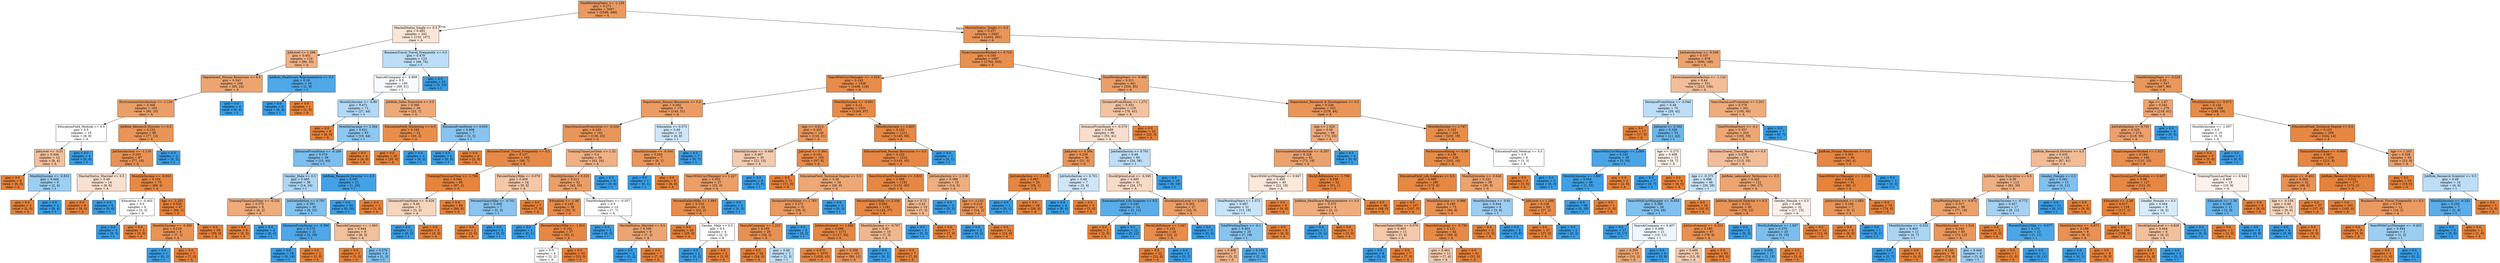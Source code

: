 digraph Tree {
node [shape=box, style="filled", color="black"] ;
0 [label="TotalWorkingYears <= -1.129\ngini = 0.271\nsamples = 3087\nvalue = [2589, 498]\nclass = A", fillcolor="#ea995f"] ;
1 [label="MaritalStatus_Single <= 0.5\ngini = 0.493\nsamples = 242\nvalue = [135, 107]\nclass = A", fillcolor="#fae5d6"] ;
0 -> 1 [labeldistance=2.5, labelangle=45, headlabel="True"] ;
2 [label="JobLevel <= 1.298\ngini = 0.401\nsamples = 119\nvalue = [86, 33]\nclass = A", fillcolor="#efb185"] ;
1 -> 2 ;
3 [label="Department_Human Resources <= 0.5\ngini = 0.343\nsamples = 109\nvalue = [85, 24]\nclass = A", fillcolor="#eca571"] ;
2 -> 3 ;
4 [label="EnvironmentSatisfaction <= -1.124\ngini = 0.308\nsamples = 105\nvalue = [85, 20]\nclass = A", fillcolor="#eb9f68"] ;
3 -> 4 ;
5 [label="EducationField_Medical <= 0.5\ngini = 0.5\nsamples = 16\nvalue = [8, 8]\nclass = A", fillcolor="#ffffff"] ;
4 -> 5 ;
6 [label="JobLevel <= -0.51\ngini = 0.444\nsamples = 12\nvalue = [8, 4]\nclass = A", fillcolor="#f2c09c"] ;
5 -> 6 ;
7 [label="gini = 0.0\nsamples = 6\nvalue = [6, 0]\nclass = A", fillcolor="#e58139"] ;
6 -> 7 ;
8 [label="MonthlyIncome <= -0.833\ngini = 0.444\nsamples = 6\nvalue = [2, 4]\nclass = t", fillcolor="#9ccef2"] ;
6 -> 8 ;
9 [label="gini = 0.0\nsamples = 2\nvalue = [2, 0]\nclass = A", fillcolor="#e58139"] ;
8 -> 9 ;
10 [label="gini = 0.0\nsamples = 4\nvalue = [0, 4]\nclass = t", fillcolor="#399de5"] ;
8 -> 10 ;
11 [label="gini = 0.0\nsamples = 4\nvalue = [0, 4]\nclass = t", fillcolor="#399de5"] ;
5 -> 11 ;
12 [label="JobRole_Research Director <= 0.5\ngini = 0.233\nsamples = 89\nvalue = [77, 12]\nclass = A", fillcolor="#e99558"] ;
4 -> 12 ;
13 [label="JobSatisfaction <= -1.119\ngini = 0.203\nsamples = 87\nvalue = [77, 10]\nclass = A", fillcolor="#e89153"] ;
12 -> 13 ;
14 [label="MaritalStatus_Married <= 0.5\ngini = 0.49\nsamples = 14\nvalue = [8, 6]\nclass = A", fillcolor="#f8e0ce"] ;
13 -> 14 ;
15 [label="gini = 0.0\nsamples = 8\nvalue = [8, 0]\nclass = A", fillcolor="#e58139"] ;
14 -> 15 ;
16 [label="gini = 0.0\nsamples = 6\nvalue = [0, 6]\nclass = t", fillcolor="#399de5"] ;
14 -> 16 ;
17 [label="MonthlyIncome <= -0.943\ngini = 0.104\nsamples = 73\nvalue = [69, 4]\nclass = A", fillcolor="#e78844"] ;
13 -> 17 ;
18 [label="Education <= -0.403\ngini = 0.5\nsamples = 6\nvalue = [3, 3]\nclass = A", fillcolor="#ffffff"] ;
17 -> 18 ;
19 [label="gini = 0.0\nsamples = 3\nvalue = [0, 3]\nclass = t", fillcolor="#399de5"] ;
18 -> 19 ;
20 [label="gini = 0.0\nsamples = 3\nvalue = [3, 0]\nclass = A", fillcolor="#e58139"] ;
18 -> 20 ;
21 [label="Age <= -1.251\ngini = 0.029\nsamples = 67\nvalue = [66, 1]\nclass = A", fillcolor="#e5833c"] ;
17 -> 21 ;
22 [label="MonthlyIncome <= -0.492\ngini = 0.219\nsamples = 8\nvalue = [7, 1]\nclass = A", fillcolor="#e99355"] ;
21 -> 22 ;
23 [label="gini = 0.0\nsamples = 1\nvalue = [0, 1]\nclass = t", fillcolor="#399de5"] ;
22 -> 23 ;
24 [label="gini = 0.0\nsamples = 7\nvalue = [7, 0]\nclass = A", fillcolor="#e58139"] ;
22 -> 24 ;
25 [label="gini = 0.0\nsamples = 59\nvalue = [59, 0]\nclass = A", fillcolor="#e58139"] ;
21 -> 25 ;
26 [label="gini = 0.0\nsamples = 2\nvalue = [0, 2]\nclass = t", fillcolor="#399de5"] ;
12 -> 26 ;
27 [label="gini = 0.0\nsamples = 4\nvalue = [0, 4]\nclass = t", fillcolor="#399de5"] ;
3 -> 27 ;
28 [label="JobRole_Healthcare Representative <= 0.5\ngini = 0.18\nsamples = 10\nvalue = [1, 9]\nclass = t", fillcolor="#4fa8e8"] ;
2 -> 28 ;
29 [label="gini = 0.0\nsamples = 9\nvalue = [0, 9]\nclass = t", fillcolor="#399de5"] ;
28 -> 29 ;
30 [label="gini = 0.0\nsamples = 1\nvalue = [1, 0]\nclass = A", fillcolor="#e58139"] ;
28 -> 30 ;
31 [label="BusinessTravel_Travel_Frequently <= 0.5\ngini = 0.479\nsamples = 123\nvalue = [49, 74]\nclass = t", fillcolor="#bcdef6"] ;
1 -> 31 ;
32 [label="YearsAtCompany <= -0.899\ngini = 0.5\nsamples = 100\nvalue = [49, 51]\nclass = t", fillcolor="#f7fbfe"] ;
31 -> 32 ;
33 [label="MonthlyIncome <= -0.89\ngini = 0.471\nsamples = 71\nvalue = [27, 44]\nclass = t", fillcolor="#b2d9f5"] ;
32 -> 33 ;
34 [label="gini = 0.0\nsamples = 8\nvalue = [8, 0]\nclass = A", fillcolor="#e58139"] ;
33 -> 34 ;
35 [label="MonthlyIncome <= 2.364\ngini = 0.421\nsamples = 63\nvalue = [19, 44]\nclass = t", fillcolor="#8ec7f0"] ;
33 -> 35 ;
36 [label="DistanceFromHome <= -0.209\ngini = 0.379\nsamples = 59\nvalue = [15, 44]\nclass = t", fillcolor="#7cbeee"] ;
35 -> 36 ;
37 [label="Gender_Male <= 0.5\ngini = 0.465\nsamples = 38\nvalue = [14, 24]\nclass = t", fillcolor="#acd6f4"] ;
36 -> 37 ;
38 [label="TrainingTimesLastYear <= -0.232\ngini = 0.375\nsamples = 8\nvalue = [6, 2]\nclass = A", fillcolor="#eeab7b"] ;
37 -> 38 ;
39 [label="gini = 0.0\nsamples = 6\nvalue = [6, 0]\nclass = A", fillcolor="#e58139"] ;
38 -> 39 ;
40 [label="gini = 0.0\nsamples = 2\nvalue = [0, 2]\nclass = t", fillcolor="#399de5"] ;
38 -> 40 ;
41 [label="JobSatisfaction <= 0.701\ngini = 0.391\nsamples = 30\nvalue = [8, 22]\nclass = t", fillcolor="#81c1ee"] ;
37 -> 41 ;
42 [label="DistanceFromHome <= -0.394\ngini = 0.172\nsamples = 21\nvalue = [2, 19]\nclass = t", fillcolor="#4ea7e8"] ;
41 -> 42 ;
43 [label="gini = 0.0\nsamples = 19\nvalue = [0, 19]\nclass = t", fillcolor="#399de5"] ;
42 -> 43 ;
44 [label="gini = 0.0\nsamples = 2\nvalue = [2, 0]\nclass = A", fillcolor="#e58139"] ;
42 -> 44 ;
45 [label="YearsAtCompany <= -1.063\ngini = 0.444\nsamples = 9\nvalue = [6, 3]\nclass = A", fillcolor="#f2c09c"] ;
41 -> 45 ;
46 [label="gini = 0.0\nsamples = 5\nvalue = [5, 0]\nclass = A", fillcolor="#e58139"] ;
45 -> 46 ;
47 [label="gini = 0.375\nsamples = 4\nvalue = [1, 3]\nclass = t", fillcolor="#7bbeee"] ;
45 -> 47 ;
48 [label="JobRole_Research Director <= 0.5\ngini = 0.091\nsamples = 21\nvalue = [1, 20]\nclass = t", fillcolor="#43a2e6"] ;
36 -> 48 ;
49 [label="gini = 0.0\nsamples = 20\nvalue = [0, 20]\nclass = t", fillcolor="#399de5"] ;
48 -> 49 ;
50 [label="gini = 0.0\nsamples = 1\nvalue = [1, 0]\nclass = A", fillcolor="#e58139"] ;
48 -> 50 ;
51 [label="gini = 0.0\nsamples = 4\nvalue = [4, 0]\nclass = A", fillcolor="#e58139"] ;
35 -> 51 ;
52 [label="JobRole_Sales Executive <= 0.5\ngini = 0.366\nsamples = 29\nvalue = [22, 7]\nclass = A", fillcolor="#eda978"] ;
32 -> 52 ;
53 [label="EducationField_Marketing <= 0.5\ngini = 0.165\nsamples = 22\nvalue = [20, 2]\nclass = A", fillcolor="#e88e4d"] ;
52 -> 53 ;
54 [label="gini = 0.0\nsamples = 20\nvalue = [20, 0]\nclass = A", fillcolor="#e58139"] ;
53 -> 54 ;
55 [label="gini = 0.0\nsamples = 2\nvalue = [0, 2]\nclass = t", fillcolor="#399de5"] ;
53 -> 55 ;
56 [label="DistanceFromHome <= 0.655\ngini = 0.408\nsamples = 7\nvalue = [2, 5]\nclass = t", fillcolor="#88c4ef"] ;
52 -> 56 ;
57 [label="gini = 0.0\nsamples = 5\nvalue = [0, 5]\nclass = t", fillcolor="#399de5"] ;
56 -> 57 ;
58 [label="gini = 0.0\nsamples = 2\nvalue = [2, 0]\nclass = A", fillcolor="#e58139"] ;
56 -> 58 ;
59 [label="gini = 0.0\nsamples = 23\nvalue = [0, 23]\nclass = t", fillcolor="#399de5"] ;
31 -> 59 ;
60 [label="MaritalStatus_Single <= 0.5\ngini = 0.237\nsamples = 2845\nvalue = [2454, 391]\nclass = A", fillcolor="#e99559"] ;
0 -> 60 [labeldistance=2.5, labelangle=-45, headlabel="False"] ;
61 [label="NumCompaniesWorked <= 0.725\ngini = 0.185\nsamples = 1967\nvalue = [1764, 203]\nclass = A", fillcolor="#e89050"] ;
60 -> 61 ;
62 [label="YearsWithCurrManager <= -1.016\ngini = 0.143\nsamples = 1526\nvalue = [1408, 118]\nclass = A", fillcolor="#e78c4a"] ;
61 -> 62 ;
63 [label="Department_Human Resources <= 0.5\ngini = 0.292\nsamples = 175\nvalue = [144, 31]\nclass = A", fillcolor="#eb9c64"] ;
62 -> 63 ;
64 [label="YearsSinceLastPromotion <= -0.524\ngini = 0.245\nsamples = 161\nvalue = [138, 23]\nclass = A", fillcolor="#e9965a"] ;
63 -> 64 ;
65 [label="BusinessTravel_Travel_Frequently <= 0.5\ngini = 0.127\nsamples = 103\nvalue = [96, 7]\nclass = A", fillcolor="#e78a47"] ;
64 -> 65 ;
66 [label="TrainingTimesLastYear <= -1.784\ngini = 0.044\nsamples = 89\nvalue = [87, 2]\nclass = A", fillcolor="#e6843e"] ;
65 -> 66 ;
67 [label="DistanceFromHome <= -0.826\ngini = 0.48\nsamples = 5\nvalue = [3, 2]\nclass = A", fillcolor="#f6d5bd"] ;
66 -> 67 ;
68 [label="gini = 0.0\nsamples = 2\nvalue = [0, 2]\nclass = t", fillcolor="#399de5"] ;
67 -> 68 ;
69 [label="gini = 0.0\nsamples = 3\nvalue = [3, 0]\nclass = A", fillcolor="#e58139"] ;
67 -> 69 ;
70 [label="gini = 0.0\nsamples = 84\nvalue = [84, 0]\nclass = A", fillcolor="#e58139"] ;
66 -> 70 ;
71 [label="PercentSalaryHike <= 0.079\ngini = 0.459\nsamples = 14\nvalue = [9, 5]\nclass = A", fillcolor="#f3c7a7"] ;
65 -> 71 ;
72 [label="PercentSalaryHike <= -0.741\ngini = 0.408\nsamples = 7\nvalue = [2, 5]\nclass = t", fillcolor="#88c4ef"] ;
71 -> 72 ;
73 [label="gini = 0.0\nsamples = 2\nvalue = [2, 0]\nclass = A", fillcolor="#e58139"] ;
72 -> 73 ;
74 [label="gini = 0.0\nsamples = 5\nvalue = [0, 5]\nclass = t", fillcolor="#399de5"] ;
72 -> 74 ;
75 [label="gini = 0.0\nsamples = 7\nvalue = [7, 0]\nclass = A", fillcolor="#e58139"] ;
71 -> 75 ;
76 [label="TrainingTimesLastYear <= 1.32\ngini = 0.4\nsamples = 58\nvalue = [42, 16]\nclass = A", fillcolor="#efb184"] ;
64 -> 76 ;
77 [label="MonthlyIncome <= 0.325\ngini = 0.311\nsamples = 52\nvalue = [42, 10]\nclass = A", fillcolor="#eb9f68"] ;
76 -> 77 ;
78 [label="Education <= -1.38\ngini = 0.145\nsamples = 38\nvalue = [35, 3]\nclass = A", fillcolor="#e78c4a"] ;
77 -> 78 ;
79 [label="gini = 0.0\nsamples = 1\nvalue = [0, 1]\nclass = t", fillcolor="#399de5"] ;
78 -> 79 ;
80 [label="PercentSalaryHike <= -1.014\ngini = 0.102\nsamples = 37\nvalue = [35, 2]\nclass = A", fillcolor="#e68844"] ;
78 -> 80 ;
81 [label="gini = 0.5\nsamples = 4\nvalue = [2, 2]\nclass = A", fillcolor="#ffffff"] ;
80 -> 81 ;
82 [label="gini = 0.0\nsamples = 33\nvalue = [33, 0]\nclass = A", fillcolor="#e58139"] ;
80 -> 82 ;
83 [label="TotalWorkingYears <= -0.357\ngini = 0.5\nsamples = 14\nvalue = [7, 7]\nclass = A", fillcolor="#ffffff"] ;
77 -> 83 ;
84 [label="gini = 0.0\nsamples = 5\nvalue = [0, 5]\nclass = t", fillcolor="#399de5"] ;
83 -> 84 ;
85 [label="MaritalStatus_Married <= 0.5\ngini = 0.346\nsamples = 9\nvalue = [7, 2]\nclass = A", fillcolor="#eca572"] ;
83 -> 85 ;
86 [label="gini = 0.0\nsamples = 2\nvalue = [0, 2]\nclass = t", fillcolor="#399de5"] ;
85 -> 86 ;
87 [label="gini = 0.0\nsamples = 7\nvalue = [7, 0]\nclass = A", fillcolor="#e58139"] ;
85 -> 87 ;
88 [label="gini = 0.0\nsamples = 6\nvalue = [0, 6]\nclass = t", fillcolor="#399de5"] ;
76 -> 88 ;
89 [label="Education <= 0.573\ngini = 0.49\nsamples = 14\nvalue = [6, 8]\nclass = t", fillcolor="#cee6f8"] ;
63 -> 89 ;
90 [label="MonthlyIncome <= -0.544\ngini = 0.245\nsamples = 7\nvalue = [6, 1]\nclass = A", fillcolor="#e9965a"] ;
89 -> 90 ;
91 [label="gini = 0.0\nsamples = 1\nvalue = [0, 1]\nclass = t", fillcolor="#399de5"] ;
90 -> 91 ;
92 [label="gini = 0.0\nsamples = 6\nvalue = [6, 0]\nclass = A", fillcolor="#e58139"] ;
90 -> 92 ;
93 [label="gini = 0.0\nsamples = 7\nvalue = [0, 7]\nclass = t", fillcolor="#399de5"] ;
89 -> 93 ;
94 [label="MonthlyIncome <= -0.891\ngini = 0.12\nsamples = 1351\nvalue = [1264, 87]\nclass = A", fillcolor="#e78a47"] ;
62 -> 94 ;
95 [label="Age <= -0.813\ngini = 0.255\nsamples = 140\nvalue = [119, 21]\nclass = A", fillcolor="#ea975c"] ;
94 -> 95 ;
96 [label="MonthlyIncome <= -0.906\ngini = 0.467\nsamples = 35\nvalue = [22, 13]\nclass = A", fillcolor="#f4cbae"] ;
95 -> 96 ;
97 [label="YearsWithCurrManager <= 1.227\ngini = 0.302\nsamples = 27\nvalue = [22, 5]\nclass = A", fillcolor="#eb9e66"] ;
96 -> 97 ;
98 [label="PercentSalaryHike <= 1.993\ngini = 0.153\nsamples = 24\nvalue = [22, 2]\nclass = A", fillcolor="#e78c4b"] ;
97 -> 98 ;
99 [label="gini = 0.0\nsamples = 20\nvalue = [20, 0]\nclass = A", fillcolor="#e58139"] ;
98 -> 99 ;
100 [label="Gender_Male <= 0.5\ngini = 0.5\nsamples = 4\nvalue = [2, 2]\nclass = A", fillcolor="#ffffff"] ;
98 -> 100 ;
101 [label="gini = 0.0\nsamples = 2\nvalue = [0, 2]\nclass = t", fillcolor="#399de5"] ;
100 -> 101 ;
102 [label="gini = 0.0\nsamples = 2\nvalue = [2, 0]\nclass = A", fillcolor="#e58139"] ;
100 -> 102 ;
103 [label="gini = 0.0\nsamples = 3\nvalue = [0, 3]\nclass = t", fillcolor="#399de5"] ;
97 -> 103 ;
104 [label="gini = 0.0\nsamples = 8\nvalue = [0, 8]\nclass = t", fillcolor="#399de5"] ;
96 -> 104 ;
105 [label="JobLevel <= 0.394\ngini = 0.141\nsamples = 105\nvalue = [97, 8]\nclass = A", fillcolor="#e78b49"] ;
95 -> 105 ;
106 [label="gini = 0.0\nsamples = 71\nvalue = [71, 0]\nclass = A", fillcolor="#e58139"] ;
105 -> 106 ;
107 [label="EducationField_Technical Degree <= 0.5\ngini = 0.36\nsamples = 34\nvalue = [26, 8]\nclass = A", fillcolor="#eda876"] ;
105 -> 107 ;
108 [label="DistanceFromHome <= 1.765\ngini = 0.271\nsamples = 31\nvalue = [26, 5]\nclass = A", fillcolor="#ea995f"] ;
107 -> 108 ;
109 [label="YearsAtCompany <= 1.223\ngini = 0.185\nsamples = 29\nvalue = [26, 3]\nclass = A", fillcolor="#e89050"] ;
108 -> 109 ;
110 [label="gini = 0.0\nsamples = 24\nvalue = [24, 0]\nclass = A", fillcolor="#e58139"] ;
109 -> 110 ;
111 [label="gini = 0.48\nsamples = 5\nvalue = [2, 3]\nclass = t", fillcolor="#bddef6"] ;
109 -> 111 ;
112 [label="gini = 0.0\nsamples = 2\nvalue = [0, 2]\nclass = t", fillcolor="#399de5"] ;
108 -> 112 ;
113 [label="gini = 0.0\nsamples = 3\nvalue = [0, 3]\nclass = t", fillcolor="#399de5"] ;
107 -> 113 ;
114 [label="MonthlyIncome <= 2.825\ngini = 0.103\nsamples = 1211\nvalue = [1145, 66]\nclass = A", fillcolor="#e68844"] ;
94 -> 114 ;
115 [label="EducationField_Human Resources <= 0.5\ngini = 0.102\nsamples = 1210\nvalue = [1145, 65]\nclass = A", fillcolor="#e68844"] ;
114 -> 115 ;
116 [label="YearsSinceLastPromotion <= 3.822\ngini = 0.096\nsamples = 1191\nvalue = [1131, 60]\nclass = A", fillcolor="#e68844"] ;
115 -> 116 ;
117 [label="PercentSalaryHike <= 2.539\ngini = 0.092\nsamples = 1181\nvalue = [1124, 57]\nclass = A", fillcolor="#e68743"] ;
116 -> 117 ;
118 [label="JobInvolvement <= 1.083\ngini = 0.088\nsamples = 1171\nvalue = [1117, 54]\nclass = A", fillcolor="#e68743"] ;
117 -> 118 ;
119 [label="gini = 0.075\nsamples = 1070\nvalue = [1028, 42]\nclass = A", fillcolor="#e68641"] ;
118 -> 119 ;
120 [label="gini = 0.209\nsamples = 101\nvalue = [89, 12]\nclass = A", fillcolor="#e99254"] ;
118 -> 120 ;
121 [label="MonthlyIncome <= -0.767\ngini = 0.42\nsamples = 10\nvalue = [7, 3]\nclass = A", fillcolor="#f0b78e"] ;
117 -> 121 ;
122 [label="gini = 0.0\nsamples = 3\nvalue = [0, 3]\nclass = t", fillcolor="#399de5"] ;
121 -> 122 ;
123 [label="gini = 0.0\nsamples = 7\nvalue = [7, 0]\nclass = A", fillcolor="#e58139"] ;
121 -> 123 ;
124 [label="Age <= 0.72\ngini = 0.42\nsamples = 10\nvalue = [7, 3]\nclass = A", fillcolor="#f0b78e"] ;
116 -> 124 ;
125 [label="gini = 0.0\nsamples = 3\nvalue = [0, 3]\nclass = t", fillcolor="#399de5"] ;
124 -> 125 ;
126 [label="gini = 0.0\nsamples = 7\nvalue = [7, 0]\nclass = A", fillcolor="#e58139"] ;
124 -> 126 ;
127 [label="JobSatisfaction <= -1.119\ngini = 0.388\nsamples = 19\nvalue = [14, 5]\nclass = A", fillcolor="#eeae80"] ;
115 -> 127 ;
128 [label="gini = 0.0\nsamples = 3\nvalue = [0, 3]\nclass = t", fillcolor="#399de5"] ;
127 -> 128 ;
129 [label="Age <= -1.141\ngini = 0.219\nsamples = 16\nvalue = [14, 2]\nclass = A", fillcolor="#e99355"] ;
127 -> 129 ;
130 [label="gini = 0.0\nsamples = 2\nvalue = [0, 2]\nclass = t", fillcolor="#399de5"] ;
129 -> 130 ;
131 [label="gini = 0.0\nsamples = 14\nvalue = [14, 0]\nclass = A", fillcolor="#e58139"] ;
129 -> 131 ;
132 [label="gini = 0.0\nsamples = 1\nvalue = [0, 1]\nclass = t", fillcolor="#399de5"] ;
114 -> 132 ;
133 [label="TotalWorkingYears <= -0.486\ngini = 0.311\nsamples = 441\nvalue = [356, 85]\nclass = A", fillcolor="#eb9f68"] ;
61 -> 133 ;
134 [label="DistanceFromHome <= 1.272\ngini = 0.452\nsamples = 119\nvalue = [78, 41]\nclass = A", fillcolor="#f3c3a1"] ;
133 -> 134 ;
135 [label="DistanceFromHome <= -0.579\ngini = 0.489\nsamples = 96\nvalue = [55, 41]\nclass = A", fillcolor="#f8dfcd"] ;
134 -> 135 ;
136 [label="JobLevel <= 0.394\ngini = 0.239\nsamples = 36\nvalue = [31, 5]\nclass = A", fillcolor="#e99559"] ;
135 -> 136 ;
137 [label="JobSatisfaction <= -1.119\ngini = 0.067\nsamples = 29\nvalue = [28, 1]\nclass = A", fillcolor="#e68640"] ;
136 -> 137 ;
138 [label="gini = 0.0\nsamples = 1\nvalue = [0, 1]\nclass = t", fillcolor="#399de5"] ;
137 -> 138 ;
139 [label="gini = 0.0\nsamples = 28\nvalue = [28, 0]\nclass = A", fillcolor="#e58139"] ;
137 -> 139 ;
140 [label="JobSatisfaction <= 0.701\ngini = 0.49\nsamples = 7\nvalue = [3, 4]\nclass = t", fillcolor="#cee6f8"] ;
136 -> 140 ;
141 [label="gini = 0.0\nsamples = 4\nvalue = [0, 4]\nclass = t", fillcolor="#399de5"] ;
140 -> 141 ;
142 [label="gini = 0.0\nsamples = 3\nvalue = [3, 0]\nclass = A", fillcolor="#e58139"] ;
140 -> 142 ;
143 [label="JobSatisfaction <= 0.701\ngini = 0.48\nsamples = 60\nvalue = [24, 36]\nclass = t", fillcolor="#bddef6"] ;
135 -> 143 ;
144 [label="StockOptionLevel <= -0.345\ngini = 0.485\nsamples = 41\nvalue = [24, 17]\nclass = A", fillcolor="#f7dac5"] ;
143 -> 144 ;
145 [label="EducationField_Life Sciences <= 0.5\ngini = 0.245\nsamples = 14\nvalue = [2, 12]\nclass = t", fillcolor="#5aade9"] ;
144 -> 145 ;
146 [label="gini = 0.0\nsamples = 2\nvalue = [2, 0]\nclass = A", fillcolor="#e58139"] ;
145 -> 146 ;
147 [label="gini = 0.0\nsamples = 12\nvalue = [0, 12]\nclass = t", fillcolor="#399de5"] ;
145 -> 147 ;
148 [label="StockOptionLevel <= 2.003\ngini = 0.302\nsamples = 27\nvalue = [22, 5]\nclass = A", fillcolor="#eb9e66"] ;
144 -> 148 ;
149 [label="WorkLifeBalance <= 1.047\ngini = 0.153\nsamples = 24\nvalue = [22, 2]\nclass = A", fillcolor="#e78c4b"] ;
148 -> 149 ;
150 [label="gini = 0.0\nsamples = 22\nvalue = [22, 0]\nclass = A", fillcolor="#e58139"] ;
149 -> 150 ;
151 [label="gini = 0.0\nsamples = 2\nvalue = [0, 2]\nclass = t", fillcolor="#399de5"] ;
149 -> 151 ;
152 [label="gini = 0.0\nsamples = 3\nvalue = [0, 3]\nclass = t", fillcolor="#399de5"] ;
148 -> 152 ;
153 [label="gini = 0.0\nsamples = 19\nvalue = [0, 19]\nclass = t", fillcolor="#399de5"] ;
143 -> 153 ;
154 [label="gini = 0.0\nsamples = 23\nvalue = [23, 0]\nclass = A", fillcolor="#e58139"] ;
134 -> 154 ;
155 [label="Department_Research & Development <= 0.5\ngini = 0.236\nsamples = 322\nvalue = [278, 44]\nclass = A", fillcolor="#e99558"] ;
133 -> 155 ;
156 [label="Age <= 1.925\ngini = 0.38\nsamples = 98\nvalue = [73, 25]\nclass = A", fillcolor="#eeac7d"] ;
155 -> 156 ;
157 [label="EnvironmentSatisfaction <= -0.207\ngini = 0.328\nsamples = 92\nvalue = [73, 19]\nclass = A", fillcolor="#eca26d"] ;
156 -> 157 ;
158 [label="YearsWithCurrManager <= 0.947\ngini = 0.495\nsamples = 40\nvalue = [22, 18]\nclass = A", fillcolor="#fae8db"] ;
157 -> 158 ;
159 [label="TotalWorkingYears <= 1.572\ngini = 0.487\nsamples = 31\nvalue = [13, 18]\nclass = t", fillcolor="#c8e4f8"] ;
158 -> 159 ;
160 [label="TotalWorkingYears <= -0.1\ngini = 0.403\nsamples = 25\nvalue = [7, 18]\nclass = t", fillcolor="#86c3ef"] ;
159 -> 160 ;
161 [label="gini = 0.408\nsamples = 7\nvalue = [5, 2]\nclass = A", fillcolor="#efb388"] ;
160 -> 161 ;
162 [label="gini = 0.198\nsamples = 18\nvalue = [2, 16]\nclass = t", fillcolor="#52a9e8"] ;
160 -> 162 ;
163 [label="gini = 0.0\nsamples = 6\nvalue = [6, 0]\nclass = A", fillcolor="#e58139"] ;
159 -> 163 ;
164 [label="gini = 0.0\nsamples = 9\nvalue = [9, 0]\nclass = A", fillcolor="#e58139"] ;
158 -> 164 ;
165 [label="WorkLifeBalance <= -1.796\ngini = 0.038\nsamples = 52\nvalue = [51, 1]\nclass = A", fillcolor="#e6833d"] ;
157 -> 165 ;
166 [label="JobRole_Healthcare Representative <= 0.5\ngini = 0.375\nsamples = 4\nvalue = [3, 1]\nclass = A", fillcolor="#eeab7b"] ;
165 -> 166 ;
167 [label="gini = 0.0\nsamples = 1\nvalue = [0, 1]\nclass = t", fillcolor="#399de5"] ;
166 -> 167 ;
168 [label="gini = 0.0\nsamples = 3\nvalue = [3, 0]\nclass = A", fillcolor="#e58139"] ;
166 -> 168 ;
169 [label="gini = 0.0\nsamples = 48\nvalue = [48, 0]\nclass = A", fillcolor="#e58139"] ;
165 -> 169 ;
170 [label="gini = 0.0\nsamples = 6\nvalue = [0, 6]\nclass = t", fillcolor="#399de5"] ;
156 -> 170 ;
171 [label="MonthlyIncome <= 2.747\ngini = 0.155\nsamples = 224\nvalue = [205, 19]\nclass = A", fillcolor="#e78d4b"] ;
155 -> 171 ;
172 [label="PerformanceRating <= 0.96\ngini = 0.136\nsamples = 218\nvalue = [202, 16]\nclass = A", fillcolor="#e78b49"] ;
171 -> 172 ;
173 [label="EducationField_Life Sciences <= 0.5\ngini = 0.085\nsamples = 180\nvalue = [172, 8]\nclass = A", fillcolor="#e68742"] ;
172 -> 173 ;
174 [label="gini = 0.0\nsamples = 107\nvalue = [107, 0]\nclass = A", fillcolor="#e58139"] ;
173 -> 174 ;
175 [label="MonthlyIncome <= -0.886\ngini = 0.195\nsamples = 73\nvalue = [65, 8]\nclass = A", fillcolor="#e89151"] ;
173 -> 175 ;
176 [label="PercentSalaryHike <= 0.079\ngini = 0.463\nsamples = 11\nvalue = [7, 4]\nclass = A", fillcolor="#f4c9aa"] ;
175 -> 176 ;
177 [label="gini = 0.0\nsamples = 4\nvalue = [0, 4]\nclass = t", fillcolor="#399de5"] ;
176 -> 177 ;
178 [label="gini = 0.0\nsamples = 7\nvalue = [7, 0]\nclass = A", fillcolor="#e58139"] ;
176 -> 178 ;
179 [label="YearsAtCompany <= -0.736\ngini = 0.121\nsamples = 62\nvalue = [58, 4]\nclass = A", fillcolor="#e78a47"] ;
175 -> 179 ;
180 [label="gini = 0.463\nsamples = 11\nvalue = [7, 4]\nclass = A", fillcolor="#f4c9aa"] ;
179 -> 180 ;
181 [label="gini = 0.0\nsamples = 51\nvalue = [51, 0]\nclass = A", fillcolor="#e58139"] ;
179 -> 181 ;
182 [label="MonthlyIncome <= -0.626\ngini = 0.332\nsamples = 38\nvalue = [30, 8]\nclass = A", fillcolor="#eca36e"] ;
172 -> 182 ;
183 [label="MonthlyIncome <= -0.91\ngini = 0.444\nsamples = 9\nvalue = [3, 6]\nclass = t", fillcolor="#9ccef2"] ;
182 -> 183 ;
184 [label="gini = 0.0\nsamples = 3\nvalue = [3, 0]\nclass = A", fillcolor="#e58139"] ;
183 -> 184 ;
185 [label="gini = 0.0\nsamples = 6\nvalue = [0, 6]\nclass = t", fillcolor="#399de5"] ;
183 -> 185 ;
186 [label="JobLevel <= 1.298\ngini = 0.128\nsamples = 29\nvalue = [27, 2]\nclass = A", fillcolor="#e78a48"] ;
182 -> 186 ;
187 [label="gini = 0.0\nsamples = 27\nvalue = [27, 0]\nclass = A", fillcolor="#e58139"] ;
186 -> 187 ;
188 [label="gini = 0.0\nsamples = 2\nvalue = [0, 2]\nclass = t", fillcolor="#399de5"] ;
186 -> 188 ;
189 [label="EducationField_Medical <= 0.5\ngini = 0.5\nsamples = 6\nvalue = [3, 3]\nclass = A", fillcolor="#ffffff"] ;
171 -> 189 ;
190 [label="gini = 0.0\nsamples = 3\nvalue = [3, 0]\nclass = A", fillcolor="#e58139"] ;
189 -> 190 ;
191 [label="gini = 0.0\nsamples = 3\nvalue = [0, 3]\nclass = t", fillcolor="#399de5"] ;
189 -> 191 ;
192 [label="JobSatisfaction <= -0.209\ngini = 0.337\nsamples = 878\nvalue = [690, 188]\nclass = A", fillcolor="#eca36f"] ;
60 -> 192 ;
193 [label="EnvironmentSatisfaction <= -1.124\ngini = 0.44\nsamples = 331\nvalue = [223, 108]\nclass = A", fillcolor="#f2be99"] ;
192 -> 193 ;
194 [label="DistanceFromHome <= -0.949\ngini = 0.48\nsamples = 70\nvalue = [28, 42]\nclass = t", fillcolor="#bddef6"] ;
193 -> 194 ;
195 [label="gini = 0.0\nsamples = 17\nvalue = [17, 0]\nclass = A", fillcolor="#e58139"] ;
194 -> 195 ;
196 [label="JobLevel <= 0.394\ngini = 0.329\nsamples = 53\nvalue = [11, 42]\nclass = t", fillcolor="#6db7ec"] ;
194 -> 196 ;
197 [label="YearsWithCurrManager <= 2.068\ngini = 0.145\nsamples = 38\nvalue = [3, 35]\nclass = t", fillcolor="#4aa5e7"] ;
196 -> 197 ;
198 [label="MonthlyIncome <= 1.897\ngini = 0.054\nsamples = 36\nvalue = [1, 35]\nclass = t", fillcolor="#3fa0e6"] ;
197 -> 198 ;
199 [label="gini = 0.0\nsamples = 35\nvalue = [0, 35]\nclass = t", fillcolor="#399de5"] ;
198 -> 199 ;
200 [label="gini = 0.0\nsamples = 1\nvalue = [1, 0]\nclass = A", fillcolor="#e58139"] ;
198 -> 200 ;
201 [label="gini = 0.0\nsamples = 2\nvalue = [2, 0]\nclass = A", fillcolor="#e58139"] ;
197 -> 201 ;
202 [label="Age <= -0.375\ngini = 0.498\nsamples = 15\nvalue = [8, 7]\nclass = A", fillcolor="#fcefe6"] ;
196 -> 202 ;
203 [label="gini = 0.0\nsamples = 7\nvalue = [0, 7]\nclass = t", fillcolor="#399de5"] ;
202 -> 203 ;
204 [label="gini = 0.0\nsamples = 8\nvalue = [8, 0]\nclass = A", fillcolor="#e58139"] ;
202 -> 204 ;
205 [label="YearsSinceLastPromotion <= 3.201\ngini = 0.378\nsamples = 261\nvalue = [195, 66]\nclass = A", fillcolor="#eeac7c"] ;
193 -> 205 ;
206 [label="TotalWorkingYears <= -0.1\ngini = 0.357\nsamples = 254\nvalue = [195, 59]\nclass = A", fillcolor="#eda775"] ;
205 -> 206 ;
207 [label="BusinessTravel_Travel_Rarely <= 0.5\ngini = 0.438\nsamples = 170\nvalue = [115, 55]\nclass = A", fillcolor="#f1bd98"] ;
206 -> 207 ;
208 [label="Age <= -0.375\ngini = 0.486\nsamples = 48\nvalue = [20, 28]\nclass = t", fillcolor="#c6e3f8"] ;
207 -> 208 ;
209 [label="YearsWithCurrManager <= -0.455\ngini = 0.388\nsamples = 38\nvalue = [10, 28]\nclass = t", fillcolor="#80c0ee"] ;
208 -> 209 ;
210 [label="gini = 0.0\nsamples = 17\nvalue = [0, 17]\nclass = t", fillcolor="#399de5"] ;
209 -> 210 ;
211 [label="YearsAtCompany <= 0.407\ngini = 0.499\nsamples = 21\nvalue = [10, 11]\nclass = t", fillcolor="#edf6fd"] ;
209 -> 211 ;
212 [label="gini = 0.355\nsamples = 13\nvalue = [10, 3]\nclass = A", fillcolor="#eda774"] ;
211 -> 212 ;
213 [label="gini = 0.0\nsamples = 8\nvalue = [0, 8]\nclass = t", fillcolor="#399de5"] ;
211 -> 213 ;
214 [label="gini = 0.0\nsamples = 10\nvalue = [10, 0]\nclass = A", fillcolor="#e58139"] ;
208 -> 214 ;
215 [label="JobRole_Laboratory Technician <= 0.5\ngini = 0.345\nsamples = 122\nvalue = [95, 27]\nclass = A", fillcolor="#eca571"] ;
207 -> 215 ;
216 [label="JobRole_Research Director <= 0.5\ngini = 0.231\nsamples = 90\nvalue = [78, 12]\nclass = A", fillcolor="#e99457"] ;
215 -> 216 ;
217 [label="JobInvolvement <= -0.323\ngini = 0.185\nsamples = 87\nvalue = [78, 9]\nclass = A", fillcolor="#e89050"] ;
216 -> 217 ;
218 [label="gini = 0.469\nsamples = 24\nvalue = [15, 9]\nclass = A", fillcolor="#f5cdb0"] ;
217 -> 218 ;
219 [label="gini = 0.0\nsamples = 63\nvalue = [63, 0]\nclass = A", fillcolor="#e58139"] ;
217 -> 219 ;
220 [label="gini = 0.0\nsamples = 3\nvalue = [0, 3]\nclass = t", fillcolor="#399de5"] ;
216 -> 220 ;
221 [label="Gender_Female <= 0.5\ngini = 0.498\nsamples = 32\nvalue = [17, 15]\nclass = A", fillcolor="#fcf0e8"] ;
215 -> 221 ;
222 [label="WorkLifeBalance <= 1.047\ngini = 0.375\nsamples = 20\nvalue = [5, 15]\nclass = t", fillcolor="#7bbeee"] ;
221 -> 222 ;
223 [label="gini = 0.208\nsamples = 17\nvalue = [2, 15]\nclass = t", fillcolor="#53aae8"] ;
222 -> 223 ;
224 [label="gini = 0.0\nsamples = 3\nvalue = [3, 0]\nclass = A", fillcolor="#e58139"] ;
222 -> 224 ;
225 [label="gini = 0.0\nsamples = 12\nvalue = [12, 0]\nclass = A", fillcolor="#e58139"] ;
221 -> 225 ;
226 [label="JobRole_Human Resources <= 0.5\ngini = 0.091\nsamples = 84\nvalue = [80, 4]\nclass = A", fillcolor="#e68743"] ;
206 -> 226 ;
227 [label="YearsWithCurrManager <= -1.016\ngini = 0.024\nsamples = 81\nvalue = [80, 1]\nclass = A", fillcolor="#e5833b"] ;
226 -> 227 ;
228 [label="JobInvolvement <= 1.083\ngini = 0.245\nsamples = 7\nvalue = [6, 1]\nclass = A", fillcolor="#e9965a"] ;
227 -> 228 ;
229 [label="gini = 0.0\nsamples = 6\nvalue = [6, 0]\nclass = A", fillcolor="#e58139"] ;
228 -> 229 ;
230 [label="gini = 0.0\nsamples = 1\nvalue = [0, 1]\nclass = t", fillcolor="#399de5"] ;
228 -> 230 ;
231 [label="gini = 0.0\nsamples = 74\nvalue = [74, 0]\nclass = A", fillcolor="#e58139"] ;
227 -> 231 ;
232 [label="gini = 0.0\nsamples = 3\nvalue = [0, 3]\nclass = t", fillcolor="#399de5"] ;
226 -> 232 ;
233 [label="gini = 0.0\nsamples = 7\nvalue = [0, 7]\nclass = t", fillcolor="#399de5"] ;
205 -> 233 ;
234 [label="TotalWorkingYears <= -0.229\ngini = 0.25\nsamples = 547\nvalue = [467, 80]\nclass = A", fillcolor="#e9975b"] ;
192 -> 234 ;
235 [label="Age <= 1.87\ngini = 0.342\nsamples = 279\nvalue = [218, 61]\nclass = A", fillcolor="#eca470"] ;
234 -> 235 ;
236 [label="JobSatisfaction <= 0.701\ngini = 0.325\nsamples = 274\nvalue = [218, 56]\nclass = A", fillcolor="#eca16c"] ;
235 -> 236 ;
237 [label="JobRole_Research Director <= 0.5\ngini = 0.435\nsamples = 128\nvalue = [87, 41]\nclass = A", fillcolor="#f1bc96"] ;
236 -> 237 ;
238 [label="JobRole_Sales Executive <= 0.5\ngini = 0.39\nsamples = 113\nvalue = [83, 30]\nclass = A", fillcolor="#eeaf81"] ;
237 -> 238 ;
239 [label="TotalWorkingYears <= -0.872\ngini = 0.317\nsamples = 96\nvalue = [77, 19]\nclass = A", fillcolor="#eba06a"] ;
238 -> 239 ;
240 [label="MonthlyIncome <= -0.532\ngini = 0.463\nsamples = 11\nvalue = [4, 7]\nclass = t", fillcolor="#aad5f4"] ;
239 -> 240 ;
241 [label="gini = 0.0\nsamples = 7\nvalue = [0, 7]\nclass = t", fillcolor="#399de5"] ;
240 -> 241 ;
242 [label="gini = 0.0\nsamples = 4\nvalue = [4, 0]\nclass = A", fillcolor="#e58139"] ;
240 -> 242 ;
243 [label="MonthlyIncome <= 1.516\ngini = 0.242\nsamples = 85\nvalue = [73, 12]\nclass = A", fillcolor="#e9965a"] ;
239 -> 243 ;
244 [label="gini = 0.145\nsamples = 76\nvalue = [70, 6]\nclass = A", fillcolor="#e78c4a"] ;
243 -> 244 ;
245 [label="gini = 0.444\nsamples = 9\nvalue = [3, 6]\nclass = t", fillcolor="#9ccef2"] ;
243 -> 245 ;
246 [label="MonthlyIncome <= -0.772\ngini = 0.457\nsamples = 17\nvalue = [6, 11]\nclass = t", fillcolor="#a5d2f3"] ;
238 -> 246 ;
247 [label="gini = 0.0\nsamples = 5\nvalue = [5, 0]\nclass = A", fillcolor="#e58139"] ;
246 -> 247 ;
248 [label="PercentSalaryHike <= -0.877\ngini = 0.153\nsamples = 12\nvalue = [1, 11]\nclass = t", fillcolor="#4ba6e7"] ;
246 -> 248 ;
249 [label="gini = 0.0\nsamples = 1\nvalue = [1, 0]\nclass = A", fillcolor="#e58139"] ;
248 -> 249 ;
250 [label="gini = 0.0\nsamples = 11\nvalue = [0, 11]\nclass = t", fillcolor="#399de5"] ;
248 -> 250 ;
251 [label="Gender_Female <= 0.5\ngini = 0.391\nsamples = 15\nvalue = [4, 11]\nclass = t", fillcolor="#81c1ee"] ;
237 -> 251 ;
252 [label="gini = 0.0\nsamples = 11\nvalue = [0, 11]\nclass = t", fillcolor="#399de5"] ;
251 -> 252 ;
253 [label="gini = 0.0\nsamples = 4\nvalue = [4, 0]\nclass = A", fillcolor="#e58139"] ;
251 -> 253 ;
254 [label="NumCompaniesWorked <= 1.527\ngini = 0.184\nsamples = 146\nvalue = [131, 15]\nclass = A", fillcolor="#e88f50"] ;
236 -> 254 ;
255 [label="YearsSinceLastPromotion <= 0.407\ngini = 0.09\nsamples = 127\nvalue = [121, 6]\nclass = A", fillcolor="#e68743"] ;
254 -> 255 ;
256 [label="Education <= -1.38\ngini = 0.017\nsamples = 118\nvalue = [117, 1]\nclass = A", fillcolor="#e5823b"] ;
255 -> 256 ;
257 [label="MonthlyIncome <= -0.873\ngini = 0.198\nsamples = 9\nvalue = [8, 1]\nclass = A", fillcolor="#e89152"] ;
256 -> 257 ;
258 [label="gini = 0.0\nsamples = 1\nvalue = [0, 1]\nclass = t", fillcolor="#399de5"] ;
257 -> 258 ;
259 [label="gini = 0.0\nsamples = 8\nvalue = [8, 0]\nclass = A", fillcolor="#e58139"] ;
257 -> 259 ;
260 [label="gini = 0.0\nsamples = 109\nvalue = [109, 0]\nclass = A", fillcolor="#e58139"] ;
256 -> 260 ;
261 [label="Gender_Female <= 0.5\ngini = 0.494\nsamples = 9\nvalue = [4, 5]\nclass = t", fillcolor="#d7ebfa"] ;
255 -> 261 ;
262 [label="StockOptionLevel <= 0.829\ngini = 0.444\nsamples = 6\nvalue = [4, 2]\nclass = A", fillcolor="#f2c09c"] ;
261 -> 262 ;
263 [label="gini = 0.0\nsamples = 4\nvalue = [4, 0]\nclass = A", fillcolor="#e58139"] ;
262 -> 263 ;
264 [label="gini = 0.0\nsamples = 2\nvalue = [0, 2]\nclass = t", fillcolor="#399de5"] ;
262 -> 264 ;
265 [label="gini = 0.0\nsamples = 3\nvalue = [0, 3]\nclass = t", fillcolor="#399de5"] ;
261 -> 265 ;
266 [label="TrainingTimesLastYear <= 0.544\ngini = 0.499\nsamples = 19\nvalue = [10, 9]\nclass = A", fillcolor="#fcf2eb"] ;
254 -> 266 ;
267 [label="Education <= -1.38\ngini = 0.298\nsamples = 11\nvalue = [2, 9]\nclass = t", fillcolor="#65b3eb"] ;
266 -> 267 ;
268 [label="gini = 0.0\nsamples = 2\nvalue = [2, 0]\nclass = A", fillcolor="#e58139"] ;
267 -> 268 ;
269 [label="gini = 0.0\nsamples = 9\nvalue = [0, 9]\nclass = t", fillcolor="#399de5"] ;
267 -> 269 ;
270 [label="gini = 0.0\nsamples = 8\nvalue = [8, 0]\nclass = A", fillcolor="#e58139"] ;
266 -> 270 ;
271 [label="gini = 0.0\nsamples = 5\nvalue = [0, 5]\nclass = t", fillcolor="#399de5"] ;
235 -> 271 ;
272 [label="MonthlyIncome <= -0.972\ngini = 0.132\nsamples = 268\nvalue = [249, 19]\nclass = A", fillcolor="#e78b48"] ;
234 -> 272 ;
273 [label="MonthlyIncome <= -1.057\ngini = 0.5\nsamples = 10\nvalue = [5, 5]\nclass = A", fillcolor="#ffffff"] ;
272 -> 273 ;
274 [label="gini = 0.0\nsamples = 5\nvalue = [5, 0]\nclass = A", fillcolor="#e58139"] ;
273 -> 274 ;
275 [label="gini = 0.0\nsamples = 5\nvalue = [0, 5]\nclass = t", fillcolor="#399de5"] ;
273 -> 275 ;
276 [label="EducationField_Technical Degree <= 0.5\ngini = 0.103\nsamples = 258\nvalue = [244, 14]\nclass = A", fillcolor="#e68844"] ;
272 -> 276 ;
277 [label="DistanceFromHome <= -0.949\ngini = 0.067\nsamples = 229\nvalue = [221, 8]\nclass = A", fillcolor="#e68640"] ;
276 -> 277 ;
278 [label="Education <= -0.403\ngini = 0.204\nsamples = 52\nvalue = [46, 6]\nclass = A", fillcolor="#e89153"] ;
277 -> 278 ;
279 [label="Age <= -0.156\ngini = 0.48\nsamples = 15\nvalue = [9, 6]\nclass = A", fillcolor="#f6d5bd"] ;
278 -> 279 ;
280 [label="gini = 0.0\nsamples = 6\nvalue = [0, 6]\nclass = t", fillcolor="#399de5"] ;
279 -> 280 ;
281 [label="gini = 0.0\nsamples = 9\nvalue = [9, 0]\nclass = A", fillcolor="#e58139"] ;
279 -> 281 ;
282 [label="gini = 0.0\nsamples = 37\nvalue = [37, 0]\nclass = A", fillcolor="#e58139"] ;
278 -> 282 ;
283 [label="JobRole_Research Director <= 0.5\ngini = 0.022\nsamples = 177\nvalue = [175, 2]\nclass = A", fillcolor="#e5823b"] ;
277 -> 283 ;
284 [label="gini = 0.0\nsamples = 165\nvalue = [165, 0]\nclass = A", fillcolor="#e58139"] ;
283 -> 284 ;
285 [label="BusinessTravel_Travel_Frequently <= 0.5\ngini = 0.278\nsamples = 12\nvalue = [10, 2]\nclass = A", fillcolor="#ea9a61"] ;
283 -> 285 ;
286 [label="gini = 0.0\nsamples = 9\nvalue = [9, 0]\nclass = A", fillcolor="#e58139"] ;
285 -> 286 ;
287 [label="YearsWithCurrManager <= -0.455\ngini = 0.444\nsamples = 3\nvalue = [1, 2]\nclass = t", fillcolor="#9ccef2"] ;
285 -> 287 ;
288 [label="gini = 0.0\nsamples = 1\nvalue = [1, 0]\nclass = A", fillcolor="#e58139"] ;
287 -> 288 ;
289 [label="gini = 0.0\nsamples = 2\nvalue = [0, 2]\nclass = t", fillcolor="#399de5"] ;
287 -> 289 ;
290 [label="Age <= 1.103\ngini = 0.328\nsamples = 29\nvalue = [23, 6]\nclass = A", fillcolor="#eca26d"] ;
276 -> 290 ;
291 [label="gini = 0.0\nsamples = 19\nvalue = [19, 0]\nclass = A", fillcolor="#e58139"] ;
290 -> 291 ;
292 [label="JobRole_Research Scientist <= 0.5\ngini = 0.48\nsamples = 10\nvalue = [4, 6]\nclass = t", fillcolor="#bddef6"] ;
290 -> 292 ;
293 [label="MonthlyIncome <= -0.332\ngini = 0.245\nsamples = 7\nvalue = [1, 6]\nclass = t", fillcolor="#5aade9"] ;
292 -> 293 ;
294 [label="gini = 0.0\nsamples = 6\nvalue = [0, 6]\nclass = t", fillcolor="#399de5"] ;
293 -> 294 ;
295 [label="gini = 0.0\nsamples = 1\nvalue = [1, 0]\nclass = A", fillcolor="#e58139"] ;
293 -> 295 ;
296 [label="gini = 0.0\nsamples = 3\nvalue = [3, 0]\nclass = A", fillcolor="#e58139"] ;
292 -> 296 ;
}